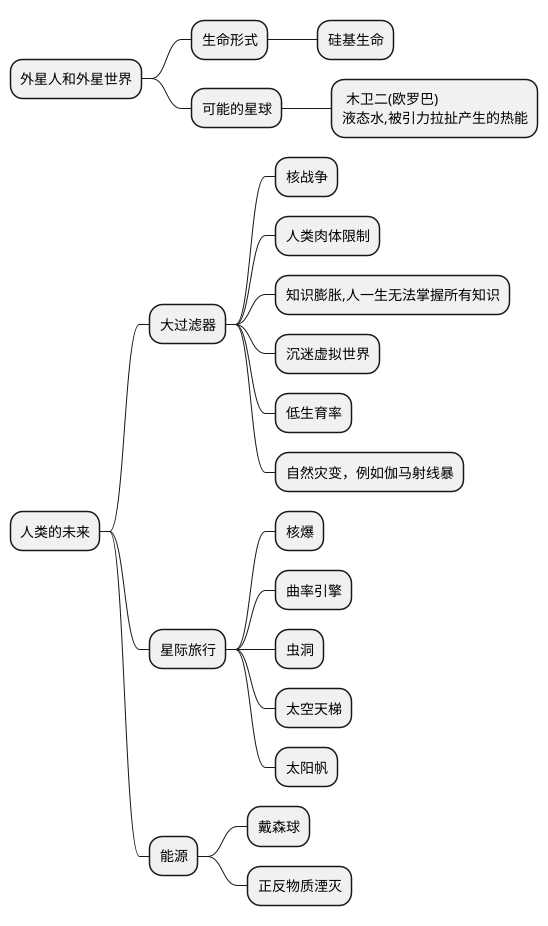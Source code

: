 @startmindmap 未来
* 外星人和外星世界
** 生命形式
*** 硅基生命
** 可能的星球
***: 木卫二(欧罗巴)
液态水,被引力拉扯产生的热能;


* 人类的未来
** 大过滤器
*** 核战争
*** 人类肉体限制
*** 知识膨胀,人一生无法掌握所有知识
*** 沉迷虚拟世界
*** 低生育率
*** 自然灾变，例如伽马射线暴

** 星际旅行
*** 核爆
*** 曲率引擎
*** 虫洞
*** 太空天梯
*** 太阳帆

** 能源
*** 戴森球
*** 正反物质湮灭

@endmindmap